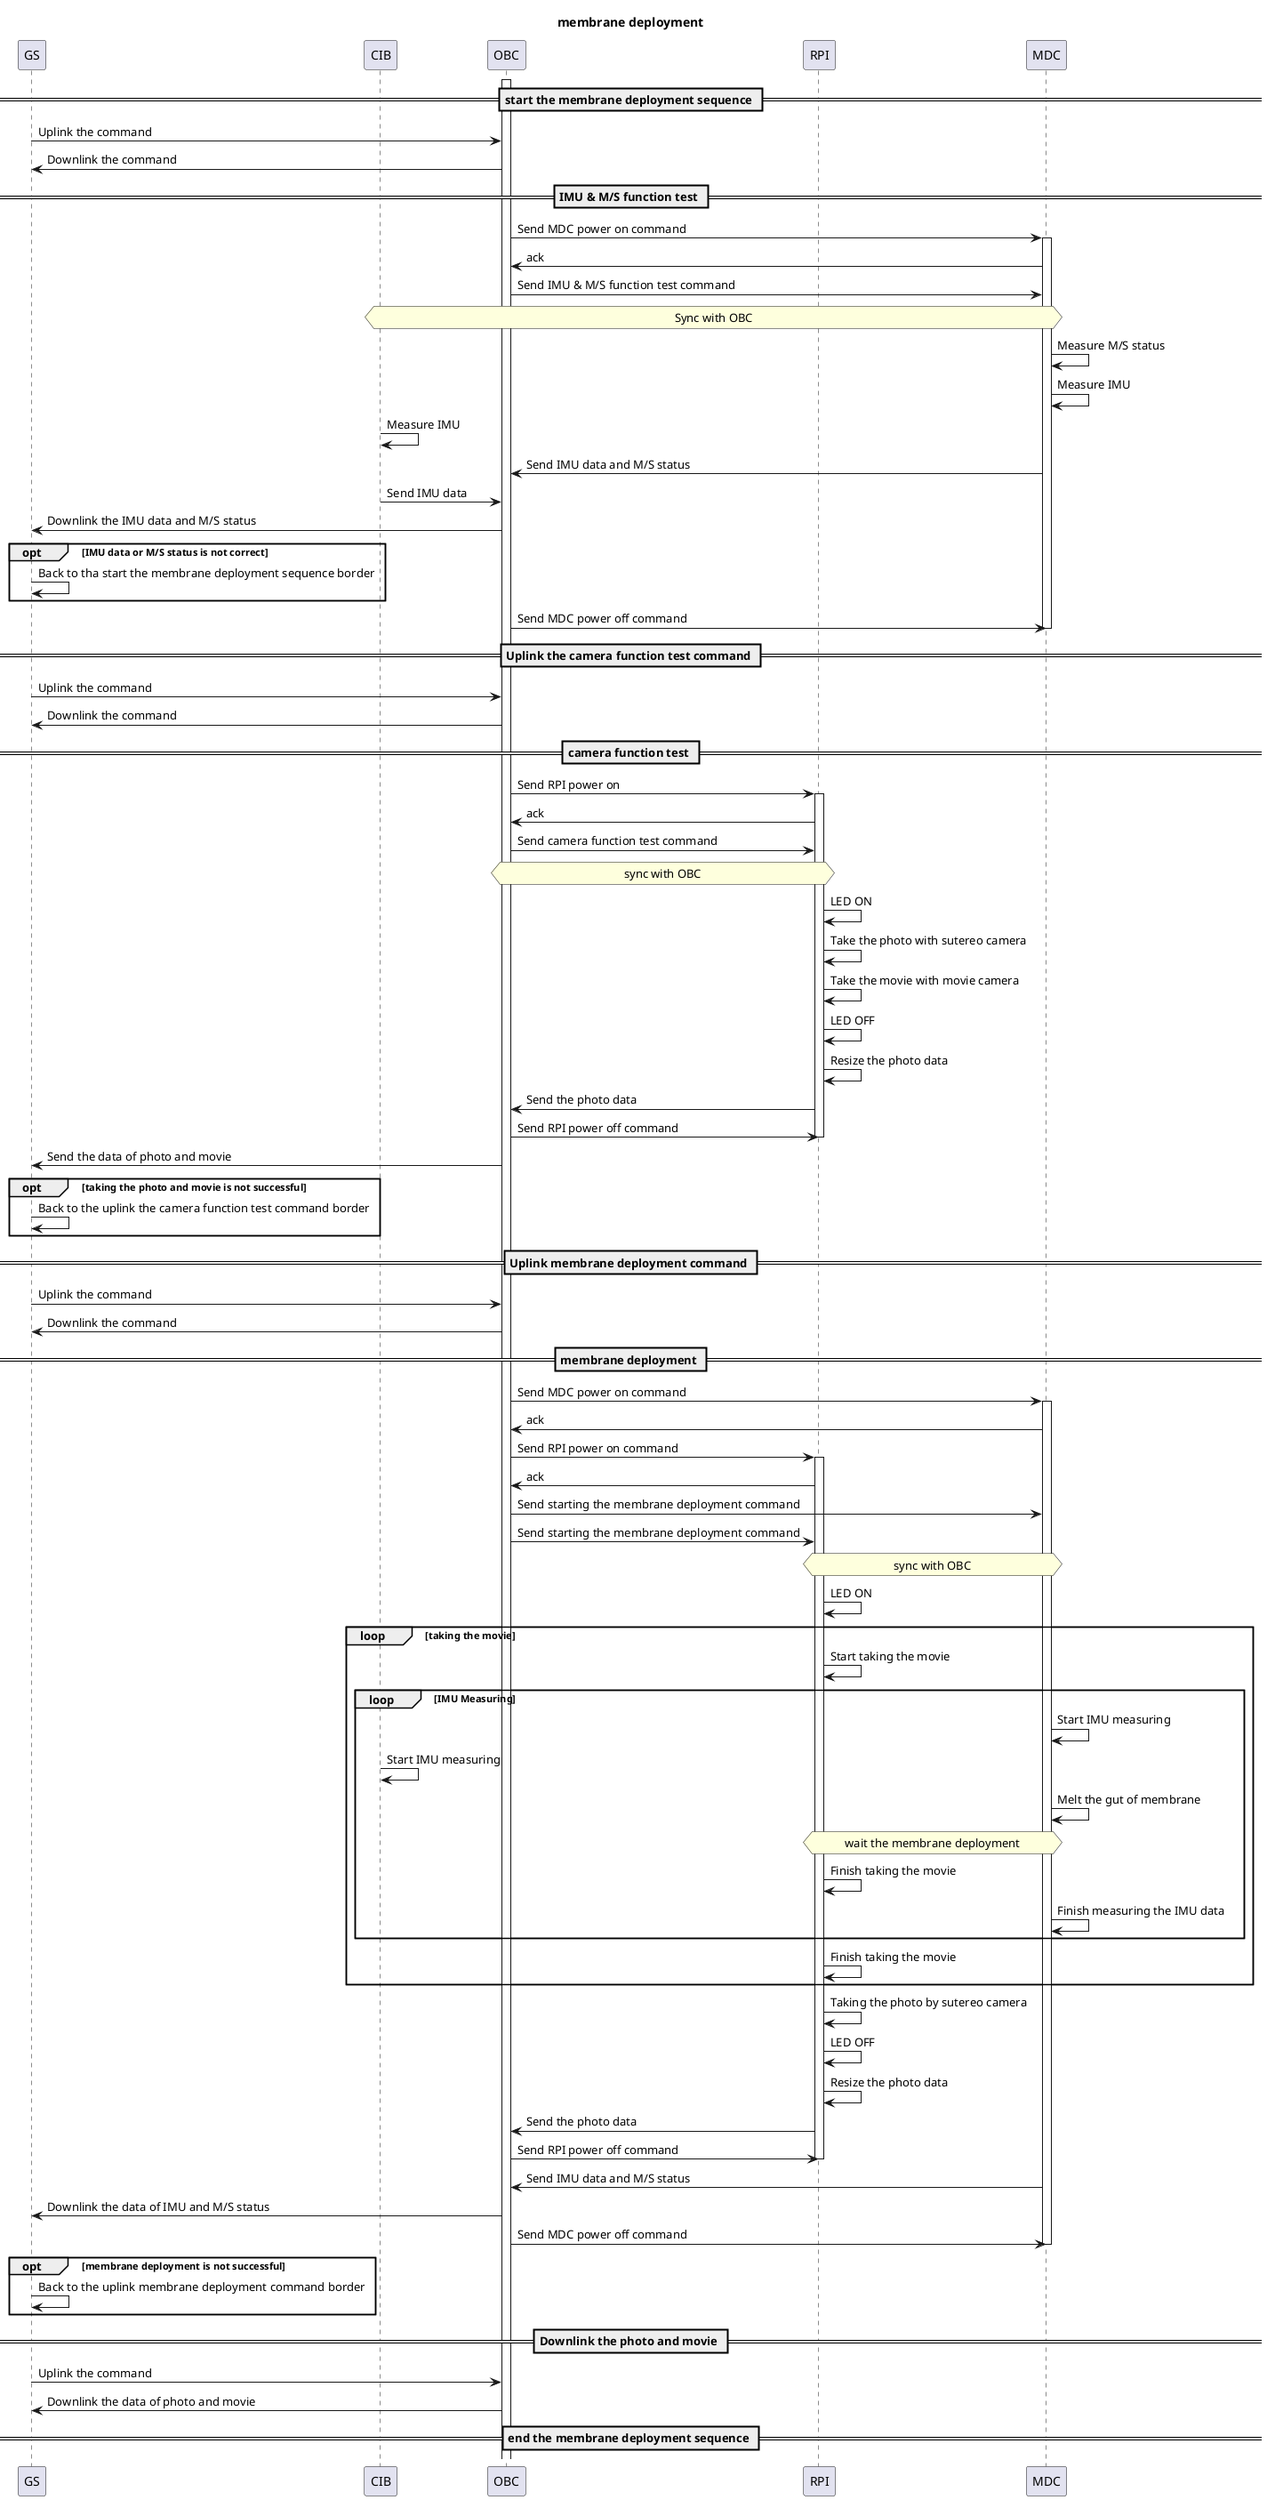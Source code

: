 smembrane_deployment_nominal.pu

@startuml
title membrane deployment

participant GS
participant CIB
participant OBC
participant RPI
participant MDC

== start the membrane deployment sequence ==
activate OBC
GS -> OBC: Uplink the command 
OBC -> GS: Downlink the command 

== IMU & M/S function test ==
OBC -> MDC         : Send MDC power on command
activate MDC
MDC  -> OBC        : ack
OBC -> MDC         : Send IMU & M/S function test command
hnote over CIB,MDC : Sync with OBC
MDC -> MDC : Measure M/S status
MDC -> MDC : Measure IMU
CIB -> CIB : Measure IMU
MDC -> OBC        : Send IMU data and M/S status
CIB -> OBC : Send IMU data
OBC -> GS  : Downlink the IMU data and M/S status
opt IMU data or M/S status is not correct
    GS -> GS : Back to tha start the membrane deployment sequence border
end
OBC -> MDC         : Send MDC power off command
deactivate MDC

== Uplink the camera function test command ==
GS -> OBC  : Uplink the command
OBC -> GS  : Downlink the command

== camera function test ==
OBC -> RPI             : Send RPI power on
activate RPI
RPI -> OBC             : ack
OBC -> RPI             : Send camera function test command
hnote over OBC,RPI          : sync with OBC
RPI -> RPI          : LED ON
RPI -> RPI          : Take the photo with sutereo camera
RPI -> RPI          : Take the movie with movie camera
RPI -> RPI          : LED OFF
RPI -> RPI          : Resize the photo data
RPI -> OBC             : Send the photo data
OBC -> RPI             : Send RPI power off command
deactivate RPI
OBC -> GS  : Send the data of photo and movie
opt taking the photo and movie is not successful
    GS -> GS : Back to the uplink the camera function test command border
end

== Uplink membrane deployment command ==
GS -> OBC  : Uplink the command
OBC -> GS  : Downlink the command

== membrane deployment ==
OBC -> MDC         : Send MDC power on command
activate MDC
MDC -> OBC         : ack
OBC -> RPI             : Send RPI power on command
activate RPI
RPI -> OBC             : ack
OBC -> MDC         : Send starting the membrane deployment command
OBC -> RPI             : Send starting the membrane deployment command
hnote over MDC, RPI     : sync with OBC
RPI -> RPI          : LED ON
loop taking the movie
RPI -> RPI          : Start taking the movie
loop IMU Measuring
MDC -> MDC        : Start IMU measuring
CIB -> CIB  : Start IMU measuring
MDC -> MDC        : Melt the gut of membrane
hnote over RPI,MDC      : wait the membrane deployment
RPI -> RPI          : Finish taking the movie
MDC -> MDC        : Finish measuring the IMU data
end
RPI -> RPI : Finish taking the movie
end
RPI -> RPI          : Taking the photo by sutereo camera
RPI -> RPI          : LED OFF
RPI -> RPI          : Resize the photo data
RPI -> OBC             : Send the photo data
OBC -> RPI             : Send RPI power off command
deactivate RPI
MDC -> OBC         : Send IMU data and M/S status
OBC -> GS  : Downlink the data of IMU and M/S status
OBC -> MDC         : Send MDC power off command
deactivate MDC
opt membrane deployment is not successful
    GS -> GS : Back to the uplink membrane deployment command border
end

== Downlink the photo and movie ==
GS -> OBC  : Uplink the command
OBC -> GS  : Downlink the data of photo and movie

== end the membrane deployment sequence ==
@enduml